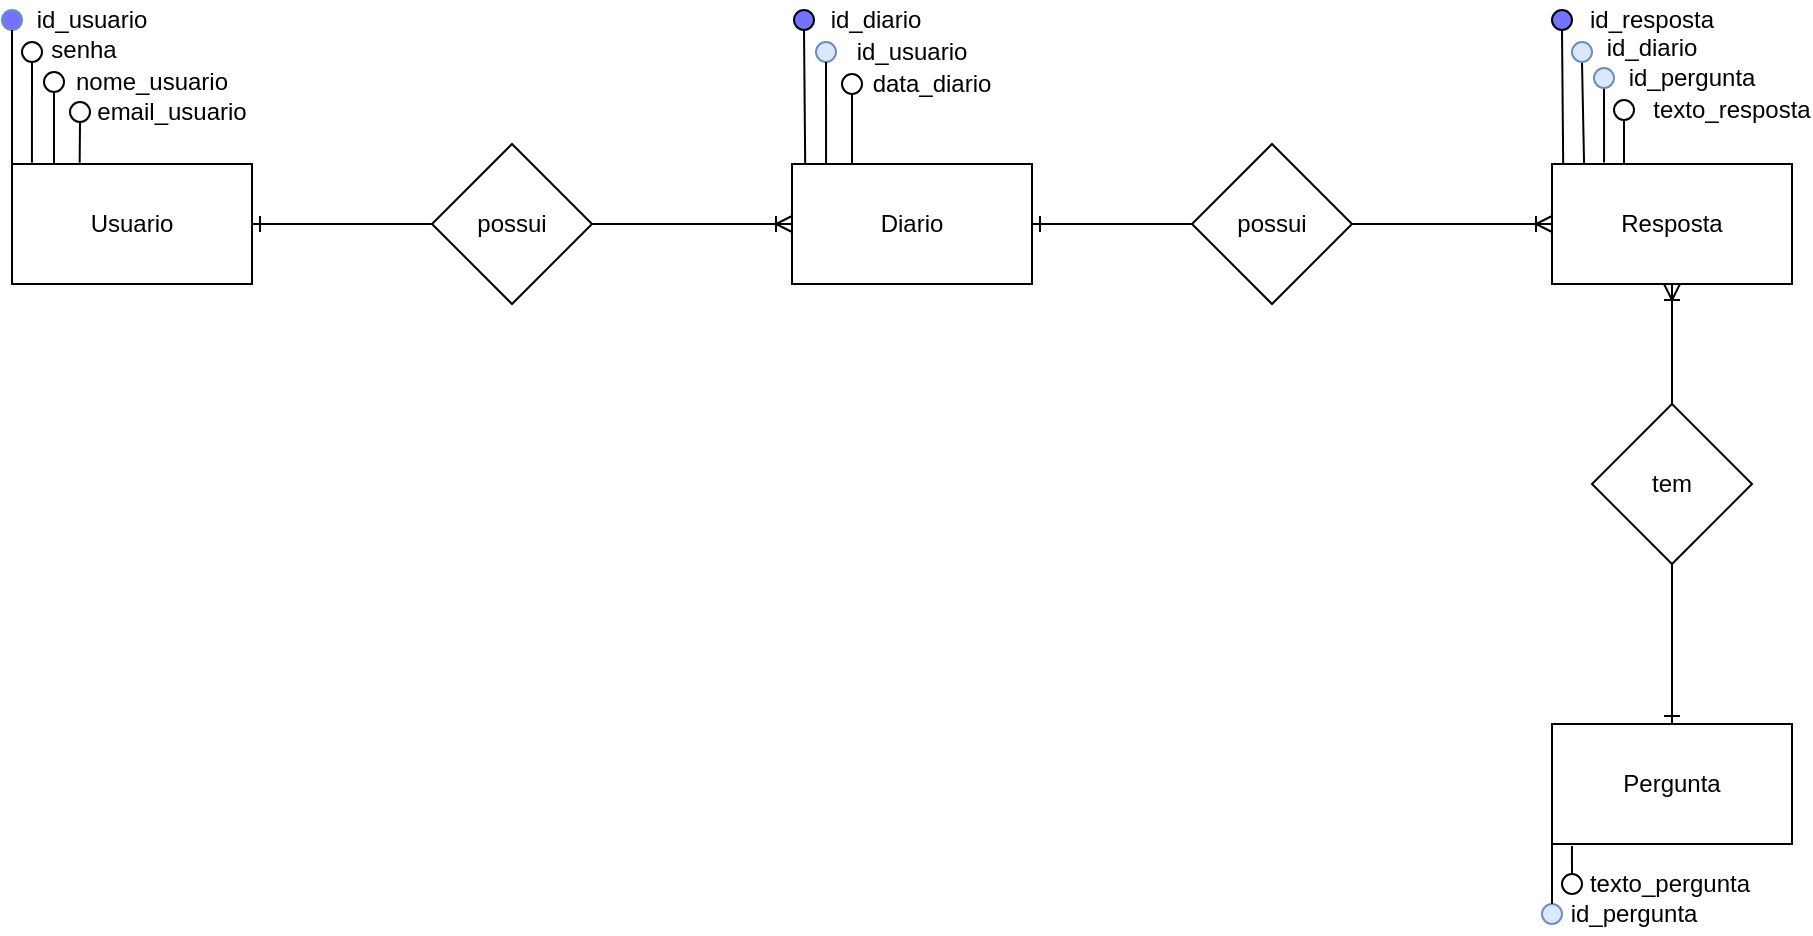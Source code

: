 <mxfile version="13.4.9"><diagram id="XhgMoDrRzY7Qpm8pBHId" name="Page-1"><mxGraphModel dx="1113" dy="676" grid="1" gridSize="10" guides="1" tooltips="1" connect="1" arrows="1" fold="1" page="1" pageScale="1" pageWidth="827" pageHeight="1169" math="0" shadow="0"><root><mxCell id="0"/><mxCell id="1" parent="0"/><mxCell id="QzwrIeeC1aUgBDSBr0Do-1" value="Usuario" style="rounded=0;whiteSpace=wrap;html=1;" vertex="1" parent="1"><mxGeometry x="370" y="370" width="120" height="60" as="geometry"/></mxCell><mxCell id="QzwrIeeC1aUgBDSBr0Do-2" value="" style="endArrow=none;html=1;exitX=1;exitY=0.5;exitDx=0;exitDy=0;entryX=0;entryY=0.5;entryDx=0;entryDy=0;startArrow=ERone;startFill=0;" edge="1" parent="1" source="QzwrIeeC1aUgBDSBr0Do-1" target="QzwrIeeC1aUgBDSBr0Do-4"><mxGeometry width="50" height="50" relative="1" as="geometry"><mxPoint x="530" y="440" as="sourcePoint"/><mxPoint x="580" y="390" as="targetPoint"/></mxGeometry></mxCell><mxCell id="QzwrIeeC1aUgBDSBr0Do-4" value="possui" style="rhombus;whiteSpace=wrap;html=1;" vertex="1" parent="1"><mxGeometry x="580" y="360" width="80" height="80" as="geometry"/></mxCell><mxCell id="QzwrIeeC1aUgBDSBr0Do-5" value="" style="endArrow=none;html=1;entryX=1;entryY=0.5;entryDx=0;entryDy=0;exitX=0;exitY=0.5;exitDx=0;exitDy=0;endFill=0;startArrow=ERoneToMany;startFill=0;" edge="1" parent="1" source="QzwrIeeC1aUgBDSBr0Do-6" target="QzwrIeeC1aUgBDSBr0Do-4"><mxGeometry width="50" height="50" relative="1" as="geometry"><mxPoint x="770" y="400" as="sourcePoint"/><mxPoint x="550" y="410" as="targetPoint"/></mxGeometry></mxCell><mxCell id="QzwrIeeC1aUgBDSBr0Do-6" value="Diario" style="rounded=0;whiteSpace=wrap;html=1;" vertex="1" parent="1"><mxGeometry x="760" y="370" width="120" height="60" as="geometry"/></mxCell><mxCell id="QzwrIeeC1aUgBDSBr0Do-7" value="" style="ellipse;whiteSpace=wrap;html=1;aspect=fixed;strokeColor=#6c8ebf;fillColor=#7373FF;" vertex="1" parent="1"><mxGeometry x="365" y="293" width="10" height="10" as="geometry"/></mxCell><mxCell id="QzwrIeeC1aUgBDSBr0Do-8" value="" style="endArrow=none;html=1;exitX=0;exitY=0;exitDx=0;exitDy=0;entryX=0.5;entryY=1;entryDx=0;entryDy=0;" edge="1" parent="1" source="QzwrIeeC1aUgBDSBr0Do-1" target="QzwrIeeC1aUgBDSBr0Do-7"><mxGeometry width="50" height="50" relative="1" as="geometry"><mxPoint x="580" y="410" as="sourcePoint"/><mxPoint x="630" y="360" as="targetPoint"/></mxGeometry></mxCell><mxCell id="QzwrIeeC1aUgBDSBr0Do-9" value="id_usuario" style="text;html=1;strokeColor=none;fillColor=none;align=center;verticalAlign=middle;whiteSpace=wrap;rounded=0;" vertex="1" parent="1"><mxGeometry x="390" y="288" width="40" height="20" as="geometry"/></mxCell><mxCell id="QzwrIeeC1aUgBDSBr0Do-10" value="" style="ellipse;whiteSpace=wrap;html=1;aspect=fixed;" vertex="1" parent="1"><mxGeometry x="375" y="309" width="10" height="10" as="geometry"/></mxCell><mxCell id="QzwrIeeC1aUgBDSBr0Do-11" value="" style="endArrow=none;html=1;entryX=0.5;entryY=1;entryDx=0;entryDy=0;exitX=0.083;exitY=-0.011;exitDx=0;exitDy=0;exitPerimeter=0;" edge="1" parent="1" target="QzwrIeeC1aUgBDSBr0Do-10" source="QzwrIeeC1aUgBDSBr0Do-1"><mxGeometry width="50" height="50" relative="1" as="geometry"><mxPoint x="410" y="360" as="sourcePoint"/><mxPoint x="640" y="370" as="targetPoint"/></mxGeometry></mxCell><mxCell id="QzwrIeeC1aUgBDSBr0Do-12" value="senha" style="text;html=1;strokeColor=none;fillColor=none;align=center;verticalAlign=middle;whiteSpace=wrap;rounded=0;" vertex="1" parent="1"><mxGeometry x="386" y="303" width="40" height="20" as="geometry"/></mxCell><mxCell id="QzwrIeeC1aUgBDSBr0Do-14" value="" style="ellipse;whiteSpace=wrap;html=1;aspect=fixed;" vertex="1" parent="1"><mxGeometry x="386" y="324" width="10" height="10" as="geometry"/></mxCell><mxCell id="QzwrIeeC1aUgBDSBr0Do-15" value="" style="endArrow=none;html=1;exitX=0.175;exitY=0.005;exitDx=0;exitDy=0;entryX=0.5;entryY=1;entryDx=0;entryDy=0;exitPerimeter=0;" edge="1" parent="1" target="QzwrIeeC1aUgBDSBr0Do-14" source="QzwrIeeC1aUgBDSBr0Do-1"><mxGeometry width="50" height="50" relative="1" as="geometry"><mxPoint x="380" y="380" as="sourcePoint"/><mxPoint x="640" y="370" as="targetPoint"/></mxGeometry></mxCell><mxCell id="QzwrIeeC1aUgBDSBr0Do-16" value="nome_usuario" style="text;html=1;strokeColor=none;fillColor=none;align=center;verticalAlign=middle;whiteSpace=wrap;rounded=0;" vertex="1" parent="1"><mxGeometry x="420" y="319" width="40" height="20" as="geometry"/></mxCell><mxCell id="QzwrIeeC1aUgBDSBr0Do-17" value="" style="ellipse;whiteSpace=wrap;html=1;aspect=fixed;" vertex="1" parent="1"><mxGeometry x="399" y="339" width="10" height="10" as="geometry"/></mxCell><mxCell id="QzwrIeeC1aUgBDSBr0Do-18" value="" style="endArrow=none;html=1;entryX=0.5;entryY=1;entryDx=0;entryDy=0;exitX=0.282;exitY=-0.011;exitDx=0;exitDy=0;exitPerimeter=0;" edge="1" parent="1" target="QzwrIeeC1aUgBDSBr0Do-17" source="QzwrIeeC1aUgBDSBr0Do-1"><mxGeometry width="50" height="50" relative="1" as="geometry"><mxPoint x="420" y="360" as="sourcePoint"/><mxPoint x="650" y="380" as="targetPoint"/></mxGeometry></mxCell><mxCell id="QzwrIeeC1aUgBDSBr0Do-19" value="email_usuario" style="text;html=1;strokeColor=none;fillColor=none;align=center;verticalAlign=middle;whiteSpace=wrap;rounded=0;" vertex="1" parent="1"><mxGeometry x="430" y="334" width="40" height="20" as="geometry"/></mxCell><mxCell id="QzwrIeeC1aUgBDSBr0Do-20" value="" style="ellipse;whiteSpace=wrap;html=1;aspect=fixed;fillColor=#7373FF;" vertex="1" parent="1"><mxGeometry x="761" y="293" width="10" height="10" as="geometry"/></mxCell><mxCell id="QzwrIeeC1aUgBDSBr0Do-21" value="" style="endArrow=none;html=1;entryX=0.5;entryY=1;entryDx=0;entryDy=0;exitX=0.055;exitY=-0.002;exitDx=0;exitDy=0;exitPerimeter=0;" edge="1" parent="1" target="QzwrIeeC1aUgBDSBr0Do-20" source="QzwrIeeC1aUgBDSBr0Do-6"><mxGeometry width="50" height="50" relative="1" as="geometry"><mxPoint x="760" y="350" as="sourcePoint"/><mxPoint x="1027" y="360" as="targetPoint"/></mxGeometry></mxCell><mxCell id="QzwrIeeC1aUgBDSBr0Do-22" value="id_diario" style="text;html=1;strokeColor=none;fillColor=none;align=center;verticalAlign=middle;whiteSpace=wrap;rounded=0;" vertex="1" parent="1"><mxGeometry x="782" y="288" width="40" height="20" as="geometry"/></mxCell><mxCell id="QzwrIeeC1aUgBDSBr0Do-23" value="" style="ellipse;whiteSpace=wrap;html=1;aspect=fixed;fillColor=#dae8fc;strokeColor=#6c8ebf;" vertex="1" parent="1"><mxGeometry x="772" y="309" width="10" height="10" as="geometry"/></mxCell><mxCell id="QzwrIeeC1aUgBDSBr0Do-24" value="" style="endArrow=none;html=1;entryX=0.5;entryY=1;entryDx=0;entryDy=0;exitX=0.142;exitY=0;exitDx=0;exitDy=0;exitPerimeter=0;" edge="1" parent="1" target="QzwrIeeC1aUgBDSBr0Do-23" source="QzwrIeeC1aUgBDSBr0Do-6"><mxGeometry width="50" height="50" relative="1" as="geometry"><mxPoint x="790" y="350" as="sourcePoint"/><mxPoint x="1037" y="370" as="targetPoint"/></mxGeometry></mxCell><mxCell id="QzwrIeeC1aUgBDSBr0Do-25" value="id_usuario" style="text;html=1;strokeColor=none;fillColor=none;align=center;verticalAlign=middle;whiteSpace=wrap;rounded=0;" vertex="1" parent="1"><mxGeometry x="800" y="304" width="40" height="20" as="geometry"/></mxCell><mxCell id="QzwrIeeC1aUgBDSBr0Do-32" value="" style="ellipse;whiteSpace=wrap;html=1;aspect=fixed;" vertex="1" parent="1"><mxGeometry x="785" y="325" width="10" height="10" as="geometry"/></mxCell><mxCell id="QzwrIeeC1aUgBDSBr0Do-33" value="" style="endArrow=none;html=1;entryX=0.5;entryY=1;entryDx=0;entryDy=0;exitX=0.25;exitY=0;exitDx=0;exitDy=0;" edge="1" parent="1" target="QzwrIeeC1aUgBDSBr0Do-32" source="QzwrIeeC1aUgBDSBr0Do-6"><mxGeometry width="50" height="50" relative="1" as="geometry"><mxPoint x="820" y="350" as="sourcePoint"/><mxPoint x="1047" y="380" as="targetPoint"/></mxGeometry></mxCell><mxCell id="QzwrIeeC1aUgBDSBr0Do-34" value="data_diario" style="text;html=1;strokeColor=none;fillColor=none;align=center;verticalAlign=middle;whiteSpace=wrap;rounded=0;" vertex="1" parent="1"><mxGeometry x="810" y="320" width="40" height="20" as="geometry"/></mxCell><mxCell id="QzwrIeeC1aUgBDSBr0Do-35" value="Resposta" style="rounded=0;whiteSpace=wrap;html=1;" vertex="1" parent="1"><mxGeometry x="1140" y="370" width="120" height="60" as="geometry"/></mxCell><mxCell id="QzwrIeeC1aUgBDSBr0Do-37" value="" style="endArrow=none;html=1;entryX=0;entryY=0.5;entryDx=0;entryDy=0;startArrow=ERone;startFill=0;exitX=1;exitY=0.5;exitDx=0;exitDy=0;" edge="1" parent="1" target="QzwrIeeC1aUgBDSBr0Do-38" source="QzwrIeeC1aUgBDSBr0Do-6"><mxGeometry width="50" height="50" relative="1" as="geometry"><mxPoint x="890" y="400" as="sourcePoint"/><mxPoint x="960" y="390" as="targetPoint"/></mxGeometry></mxCell><mxCell id="QzwrIeeC1aUgBDSBr0Do-38" value="possui" style="rhombus;whiteSpace=wrap;html=1;" vertex="1" parent="1"><mxGeometry x="960" y="360" width="80" height="80" as="geometry"/></mxCell><mxCell id="QzwrIeeC1aUgBDSBr0Do-39" value="" style="endArrow=none;html=1;entryX=1;entryY=0.5;entryDx=0;entryDy=0;endFill=0;startArrow=ERoneToMany;startFill=0;exitX=0;exitY=0.5;exitDx=0;exitDy=0;" edge="1" parent="1" target="QzwrIeeC1aUgBDSBr0Do-38" source="QzwrIeeC1aUgBDSBr0Do-35"><mxGeometry width="50" height="50" relative="1" as="geometry"><mxPoint x="1120" y="400" as="sourcePoint"/><mxPoint x="930" y="410" as="targetPoint"/></mxGeometry></mxCell><mxCell id="QzwrIeeC1aUgBDSBr0Do-48" value="" style="ellipse;whiteSpace=wrap;html=1;aspect=fixed;fillColor=#7373FF;" vertex="1" parent="1"><mxGeometry x="1140" y="293" width="10" height="10" as="geometry"/></mxCell><mxCell id="QzwrIeeC1aUgBDSBr0Do-49" value="" style="endArrow=none;html=1;entryX=0.5;entryY=1;entryDx=0;entryDy=0;exitX=0.055;exitY=-0.002;exitDx=0;exitDy=0;exitPerimeter=0;" edge="1" parent="1" target="QzwrIeeC1aUgBDSBr0Do-48"><mxGeometry width="50" height="50" relative="1" as="geometry"><mxPoint x="1145.6" y="369.88" as="sourcePoint"/><mxPoint x="1406" y="360" as="targetPoint"/></mxGeometry></mxCell><mxCell id="QzwrIeeC1aUgBDSBr0Do-50" value="" style="endArrow=none;html=1;exitX=0.142;exitY=0;exitDx=0;exitDy=0;exitPerimeter=0;entryX=0.5;entryY=1;entryDx=0;entryDy=0;" edge="1" parent="1" target="QzwrIeeC1aUgBDSBr0Do-51"><mxGeometry width="50" height="50" relative="1" as="geometry"><mxPoint x="1156.04" y="370" as="sourcePoint"/><mxPoint x="1156" y="330" as="targetPoint"/></mxGeometry></mxCell><mxCell id="QzwrIeeC1aUgBDSBr0Do-51" value="" style="ellipse;whiteSpace=wrap;html=1;aspect=fixed;fillColor=#dae8fc;strokeColor=#6c8ebf;" vertex="1" parent="1"><mxGeometry x="1150" y="309" width="10" height="10" as="geometry"/></mxCell><mxCell id="QzwrIeeC1aUgBDSBr0Do-53" value="" style="endArrow=none;html=1;entryX=0.5;entryY=1;entryDx=0;entryDy=0;exitX=0.217;exitY=-0.013;exitDx=0;exitDy=0;exitPerimeter=0;" edge="1" parent="1" source="QzwrIeeC1aUgBDSBr0Do-35" target="QzwrIeeC1aUgBDSBr0Do-54"><mxGeometry width="50" height="50" relative="1" as="geometry"><mxPoint x="1165" y="360" as="sourcePoint"/><mxPoint x="1166" y="340" as="targetPoint"/></mxGeometry></mxCell><mxCell id="QzwrIeeC1aUgBDSBr0Do-54" value="" style="ellipse;whiteSpace=wrap;html=1;aspect=fixed;fillColor=#dae8fc;strokeColor=#6c8ebf;" vertex="1" parent="1"><mxGeometry x="1161" y="322" width="10" height="10" as="geometry"/></mxCell><mxCell id="QzwrIeeC1aUgBDSBr0Do-57" value="id_resposta" style="text;html=1;strokeColor=none;fillColor=none;align=center;verticalAlign=middle;whiteSpace=wrap;rounded=0;" vertex="1" parent="1"><mxGeometry x="1170" y="288" width="40" height="20" as="geometry"/></mxCell><mxCell id="QzwrIeeC1aUgBDSBr0Do-59" value="id_diario" style="text;html=1;strokeColor=none;fillColor=none;align=center;verticalAlign=middle;whiteSpace=wrap;rounded=0;" vertex="1" parent="1"><mxGeometry x="1170" y="302" width="40" height="20" as="geometry"/></mxCell><mxCell id="QzwrIeeC1aUgBDSBr0Do-60" value="id_pergunta" style="text;html=1;strokeColor=none;fillColor=none;align=center;verticalAlign=middle;whiteSpace=wrap;rounded=0;" vertex="1" parent="1"><mxGeometry x="1190" y="317" width="40" height="20" as="geometry"/></mxCell><mxCell id="QzwrIeeC1aUgBDSBr0Do-61" value="" style="endArrow=none;html=1;entryX=0.5;entryY=1;entryDx=0;entryDy=0;exitX=0.3;exitY=0;exitDx=0;exitDy=0;exitPerimeter=0;" edge="1" parent="1" target="QzwrIeeC1aUgBDSBr0Do-62" source="QzwrIeeC1aUgBDSBr0Do-35"><mxGeometry width="50" height="50" relative="1" as="geometry"><mxPoint x="1176" y="360" as="sourcePoint"/><mxPoint x="1176" y="350" as="targetPoint"/></mxGeometry></mxCell><mxCell id="QzwrIeeC1aUgBDSBr0Do-62" value="" style="ellipse;whiteSpace=wrap;html=1;aspect=fixed;" vertex="1" parent="1"><mxGeometry x="1171" y="338" width="10" height="10" as="geometry"/></mxCell><mxCell id="QzwrIeeC1aUgBDSBr0Do-64" value="texto_resposta" style="text;html=1;strokeColor=none;fillColor=none;align=center;verticalAlign=middle;whiteSpace=wrap;rounded=0;" vertex="1" parent="1"><mxGeometry x="1210" y="333" width="40" height="20" as="geometry"/></mxCell><mxCell id="QzwrIeeC1aUgBDSBr0Do-65" value="tem" style="rhombus;whiteSpace=wrap;html=1;" vertex="1" parent="1"><mxGeometry x="1160" y="490" width="80" height="80" as="geometry"/></mxCell><mxCell id="QzwrIeeC1aUgBDSBr0Do-66" value="Pergunta" style="rounded=0;whiteSpace=wrap;html=1;" vertex="1" parent="1"><mxGeometry x="1140" y="650" width="120" height="60" as="geometry"/></mxCell><mxCell id="QzwrIeeC1aUgBDSBr0Do-67" value="" style="endArrow=none;html=1;entryX=0.5;entryY=0;entryDx=0;entryDy=0;endFill=0;startArrow=ERoneToMany;startFill=0;exitX=0.5;exitY=1;exitDx=0;exitDy=0;" edge="1" parent="1" source="QzwrIeeC1aUgBDSBr0Do-35" target="QzwrIeeC1aUgBDSBr0Do-65"><mxGeometry width="50" height="50" relative="1" as="geometry"><mxPoint x="1150.0" y="410.0" as="sourcePoint"/><mxPoint x="1050.0" y="410.0" as="targetPoint"/></mxGeometry></mxCell><mxCell id="QzwrIeeC1aUgBDSBr0Do-68" value="" style="endArrow=ERone;html=1;endFill=0;startArrow=none;startFill=0;exitX=0.5;exitY=1;exitDx=0;exitDy=0;entryX=0.5;entryY=0;entryDx=0;entryDy=0;" edge="1" parent="1" source="QzwrIeeC1aUgBDSBr0Do-65" target="QzwrIeeC1aUgBDSBr0Do-66"><mxGeometry width="50" height="50" relative="1" as="geometry"><mxPoint x="1210.0" y="440.0" as="sourcePoint"/><mxPoint x="1220" y="620" as="targetPoint"/></mxGeometry></mxCell><mxCell id="QzwrIeeC1aUgBDSBr0Do-189" value="" style="ellipse;whiteSpace=wrap;html=1;aspect=fixed;fillColor=#dae8fc;strokeColor=#6c8ebf;" vertex="1" parent="1"><mxGeometry x="1135" y="740" width="10" height="10" as="geometry"/></mxCell><mxCell id="QzwrIeeC1aUgBDSBr0Do-190" value="" style="endArrow=none;html=1;entryX=0;entryY=1;entryDx=0;entryDy=0;exitX=0.5;exitY=0;exitDx=0;exitDy=0;" edge="1" parent="1" source="QzwrIeeC1aUgBDSBr0Do-189" target="QzwrIeeC1aUgBDSBr0Do-66"><mxGeometry width="50" height="50" relative="1" as="geometry"><mxPoint x="1155.6" y="379.88" as="sourcePoint"/><mxPoint x="1155" y="313" as="targetPoint"/></mxGeometry></mxCell><mxCell id="QzwrIeeC1aUgBDSBr0Do-191" value="id_pergunta" style="text;html=1;strokeColor=none;fillColor=none;align=center;verticalAlign=middle;whiteSpace=wrap;rounded=0;" vertex="1" parent="1"><mxGeometry x="1161" y="735" width="40" height="20" as="geometry"/></mxCell><mxCell id="QzwrIeeC1aUgBDSBr0Do-193" value="texto_pergunta" style="text;html=1;strokeColor=none;fillColor=none;align=center;verticalAlign=middle;whiteSpace=wrap;rounded=0;" vertex="1" parent="1"><mxGeometry x="1179" y="720" width="40" height="20" as="geometry"/></mxCell><mxCell id="QzwrIeeC1aUgBDSBr0Do-194" value="" style="ellipse;whiteSpace=wrap;html=1;aspect=fixed;" vertex="1" parent="1"><mxGeometry x="1145" y="725" width="10" height="10" as="geometry"/></mxCell><mxCell id="QzwrIeeC1aUgBDSBr0Do-195" value="" style="endArrow=none;html=1;exitX=0.5;exitY=0;exitDx=0;exitDy=0;entryX=0.083;entryY=1.017;entryDx=0;entryDy=0;entryPerimeter=0;" edge="1" parent="1" source="QzwrIeeC1aUgBDSBr0Do-194" target="QzwrIeeC1aUgBDSBr0Do-66"><mxGeometry width="50" height="50" relative="1" as="geometry"><mxPoint x="1165.6" y="389.88" as="sourcePoint"/><mxPoint x="1151" y="720" as="targetPoint"/></mxGeometry></mxCell></root></mxGraphModel></diagram></mxfile>